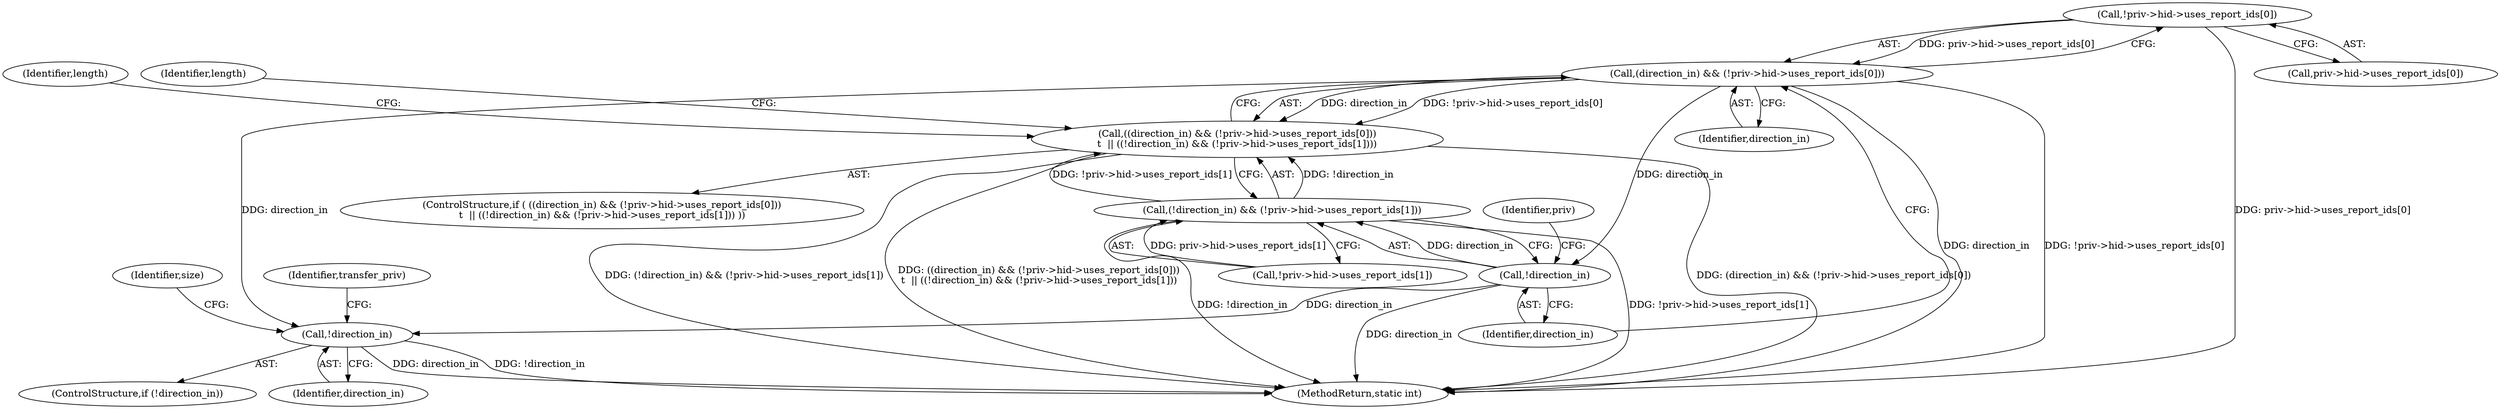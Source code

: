 digraph "1_Chrome_ac149a8d4371c0e01e0934fdd57b09e86f96b5b9_24@array" {
"1000230" [label="(Call,!priv->hid->uses_report_ids[0])"];
"1000228" [label="(Call,(direction_in) && (!priv->hid->uses_report_ids[0]))"];
"1000227" [label="(Call,((direction_in) && (!priv->hid->uses_report_ids[0]))\n\t  || ((!direction_in) && (!priv->hid->uses_report_ids[1])))"];
"1000239" [label="(Call,!direction_in)"];
"1000238" [label="(Call,(!direction_in) && (!priv->hid->uses_report_ids[1]))"];
"1000404" [label="(Call,!direction_in)"];
"1000227" [label="(Call,((direction_in) && (!priv->hid->uses_report_ids[0]))\n\t  || ((!direction_in) && (!priv->hid->uses_report_ids[1])))"];
"1000238" [label="(Call,(!direction_in) && (!priv->hid->uses_report_ids[1]))"];
"1000240" [label="(Identifier,direction_in)"];
"1000245" [label="(Identifier,priv)"];
"1000403" [label="(ControlStructure,if (!direction_in))"];
"1000409" [label="(Identifier,transfer_priv)"];
"1000239" [label="(Call,!direction_in)"];
"1000405" [label="(Identifier,direction_in)"];
"1000404" [label="(Call,!direction_in)"];
"1000228" [label="(Call,(direction_in) && (!priv->hid->uses_report_ids[0]))"];
"1000229" [label="(Identifier,direction_in)"];
"1000260" [label="(Identifier,length)"];
"1000230" [label="(Call,!priv->hid->uses_report_ids[0])"];
"1000226" [label="(ControlStructure,if ( ((direction_in) && (!priv->hid->uses_report_ids[0]))\n\t  || ((!direction_in) && (!priv->hid->uses_report_ids[1])) ))"];
"1000413" [label="(Identifier,size)"];
"1000251" [label="(Identifier,length)"];
"1000231" [label="(Call,priv->hid->uses_report_ids[0])"];
"1000463" [label="(MethodReturn,static int)"];
"1000241" [label="(Call,!priv->hid->uses_report_ids[1])"];
"1000230" -> "1000228"  [label="AST: "];
"1000230" -> "1000231"  [label="CFG: "];
"1000231" -> "1000230"  [label="AST: "];
"1000228" -> "1000230"  [label="CFG: "];
"1000230" -> "1000463"  [label="DDG: priv->hid->uses_report_ids[0]"];
"1000230" -> "1000228"  [label="DDG: priv->hid->uses_report_ids[0]"];
"1000228" -> "1000227"  [label="AST: "];
"1000228" -> "1000229"  [label="CFG: "];
"1000229" -> "1000228"  [label="AST: "];
"1000240" -> "1000228"  [label="CFG: "];
"1000227" -> "1000228"  [label="CFG: "];
"1000228" -> "1000463"  [label="DDG: direction_in"];
"1000228" -> "1000463"  [label="DDG: !priv->hid->uses_report_ids[0]"];
"1000228" -> "1000227"  [label="DDG: direction_in"];
"1000228" -> "1000227"  [label="DDG: !priv->hid->uses_report_ids[0]"];
"1000228" -> "1000239"  [label="DDG: direction_in"];
"1000228" -> "1000404"  [label="DDG: direction_in"];
"1000227" -> "1000226"  [label="AST: "];
"1000227" -> "1000238"  [label="CFG: "];
"1000238" -> "1000227"  [label="AST: "];
"1000251" -> "1000227"  [label="CFG: "];
"1000260" -> "1000227"  [label="CFG: "];
"1000227" -> "1000463"  [label="DDG: ((direction_in) && (!priv->hid->uses_report_ids[0]))\n\t  || ((!direction_in) && (!priv->hid->uses_report_ids[1]))"];
"1000227" -> "1000463"  [label="DDG: (direction_in) && (!priv->hid->uses_report_ids[0])"];
"1000227" -> "1000463"  [label="DDG: (!direction_in) && (!priv->hid->uses_report_ids[1])"];
"1000238" -> "1000227"  [label="DDG: !direction_in"];
"1000238" -> "1000227"  [label="DDG: !priv->hid->uses_report_ids[1]"];
"1000239" -> "1000238"  [label="AST: "];
"1000239" -> "1000240"  [label="CFG: "];
"1000240" -> "1000239"  [label="AST: "];
"1000245" -> "1000239"  [label="CFG: "];
"1000238" -> "1000239"  [label="CFG: "];
"1000239" -> "1000463"  [label="DDG: direction_in"];
"1000239" -> "1000238"  [label="DDG: direction_in"];
"1000239" -> "1000404"  [label="DDG: direction_in"];
"1000238" -> "1000241"  [label="CFG: "];
"1000241" -> "1000238"  [label="AST: "];
"1000238" -> "1000463"  [label="DDG: !direction_in"];
"1000238" -> "1000463"  [label="DDG: !priv->hid->uses_report_ids[1]"];
"1000241" -> "1000238"  [label="DDG: priv->hid->uses_report_ids[1]"];
"1000404" -> "1000403"  [label="AST: "];
"1000404" -> "1000405"  [label="CFG: "];
"1000405" -> "1000404"  [label="AST: "];
"1000409" -> "1000404"  [label="CFG: "];
"1000413" -> "1000404"  [label="CFG: "];
"1000404" -> "1000463"  [label="DDG: direction_in"];
"1000404" -> "1000463"  [label="DDG: !direction_in"];
}
